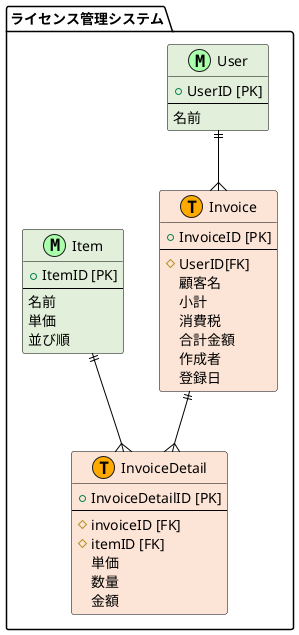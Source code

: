 @startuml ER図

'-------------------------------------------------
' 2019/09/17 吉冨 新規作成
'
'-------------------------------------------------

!define MAIN_ENTITY #E2EFDA
!define MAIN_ENTITY_2 #FCE4D6

!define METAL #F2F2F2
!define MASTER_MARK_COLOR AAFFAA
!define TRANSACTION_MARK_COLOR FFAA00

skinparam class {
    BackgroundColor White
    BorderColor Black
    ArrowColor Black
}

package "ライセンス管理システム" as target_system {

    entity "User" as User <<M,MASTER_MARK_COLOR>> MAIN_ENTITY {
        + UserID [PK]
        --
        名前
    }

    entity "Item" as Item <<M,MASTER_MARK_COLOR>> MAIN_ENTITY {
        + ItemID [PK]
        --
        名前
        単価
        並び順
    }

    entity "Invoice" as Invoice <<T,TRANSACTION_MARK_COLOR>> MAIN_ENTITY_2 {
        + InvoiceID [PK]
        --
        # UserID[FK]
        顧客名
        小計
        消費税
        合計金額
        作成者
        登録日
    }

    entity "InvoiceDetail" as InvoiceDetail <<T,TRANSACTION_MARK_COLOR>> MAIN_ENTITY_2 {
        + InvoiceDetailID [PK]
        --
        # invoiceID [FK]
        # itemID [FK]
        単価
        数量
        金額
    }

}

User    ||--{ Invoice
Invoice ||--{ InvoiceDetail
Item    ||--{ InvoiceDetail


'note bottom of customer : 別プロジェクト\nDB-Linkで参照する

@enduml